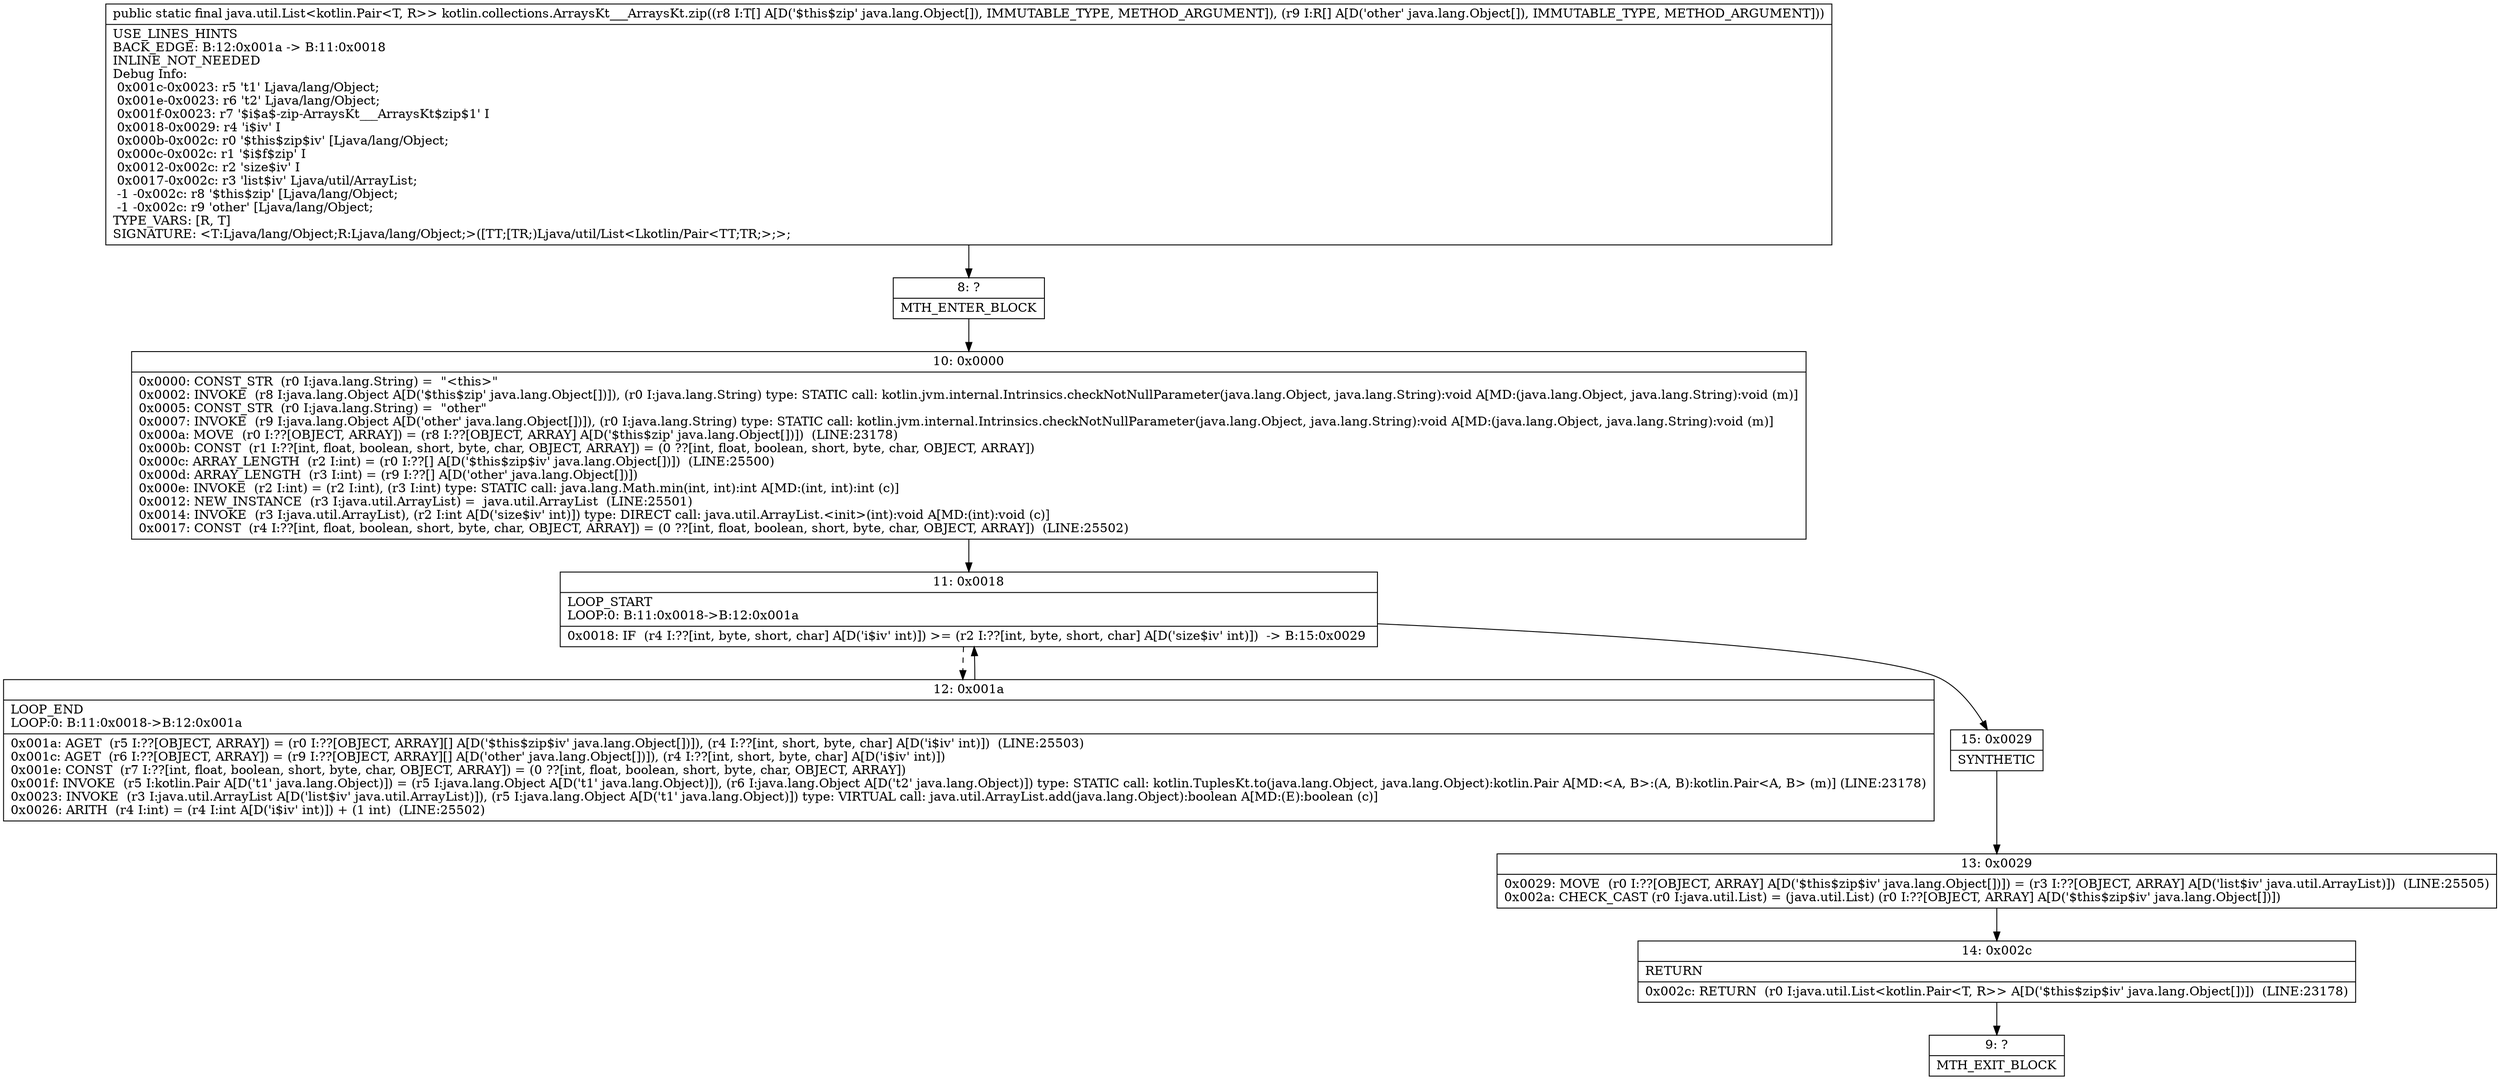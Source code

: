 digraph "CFG forkotlin.collections.ArraysKt___ArraysKt.zip([Ljava\/lang\/Object;[Ljava\/lang\/Object;)Ljava\/util\/List;" {
Node_8 [shape=record,label="{8\:\ ?|MTH_ENTER_BLOCK\l}"];
Node_10 [shape=record,label="{10\:\ 0x0000|0x0000: CONST_STR  (r0 I:java.lang.String) =  \"\<this\>\" \l0x0002: INVOKE  (r8 I:java.lang.Object A[D('$this$zip' java.lang.Object[])]), (r0 I:java.lang.String) type: STATIC call: kotlin.jvm.internal.Intrinsics.checkNotNullParameter(java.lang.Object, java.lang.String):void A[MD:(java.lang.Object, java.lang.String):void (m)]\l0x0005: CONST_STR  (r0 I:java.lang.String) =  \"other\" \l0x0007: INVOKE  (r9 I:java.lang.Object A[D('other' java.lang.Object[])]), (r0 I:java.lang.String) type: STATIC call: kotlin.jvm.internal.Intrinsics.checkNotNullParameter(java.lang.Object, java.lang.String):void A[MD:(java.lang.Object, java.lang.String):void (m)]\l0x000a: MOVE  (r0 I:??[OBJECT, ARRAY]) = (r8 I:??[OBJECT, ARRAY] A[D('$this$zip' java.lang.Object[])])  (LINE:23178)\l0x000b: CONST  (r1 I:??[int, float, boolean, short, byte, char, OBJECT, ARRAY]) = (0 ??[int, float, boolean, short, byte, char, OBJECT, ARRAY]) \l0x000c: ARRAY_LENGTH  (r2 I:int) = (r0 I:??[] A[D('$this$zip$iv' java.lang.Object[])])  (LINE:25500)\l0x000d: ARRAY_LENGTH  (r3 I:int) = (r9 I:??[] A[D('other' java.lang.Object[])]) \l0x000e: INVOKE  (r2 I:int) = (r2 I:int), (r3 I:int) type: STATIC call: java.lang.Math.min(int, int):int A[MD:(int, int):int (c)]\l0x0012: NEW_INSTANCE  (r3 I:java.util.ArrayList) =  java.util.ArrayList  (LINE:25501)\l0x0014: INVOKE  (r3 I:java.util.ArrayList), (r2 I:int A[D('size$iv' int)]) type: DIRECT call: java.util.ArrayList.\<init\>(int):void A[MD:(int):void (c)]\l0x0017: CONST  (r4 I:??[int, float, boolean, short, byte, char, OBJECT, ARRAY]) = (0 ??[int, float, boolean, short, byte, char, OBJECT, ARRAY])  (LINE:25502)\l}"];
Node_11 [shape=record,label="{11\:\ 0x0018|LOOP_START\lLOOP:0: B:11:0x0018\-\>B:12:0x001a\l|0x0018: IF  (r4 I:??[int, byte, short, char] A[D('i$iv' int)]) \>= (r2 I:??[int, byte, short, char] A[D('size$iv' int)])  \-\> B:15:0x0029 \l}"];
Node_12 [shape=record,label="{12\:\ 0x001a|LOOP_END\lLOOP:0: B:11:0x0018\-\>B:12:0x001a\l|0x001a: AGET  (r5 I:??[OBJECT, ARRAY]) = (r0 I:??[OBJECT, ARRAY][] A[D('$this$zip$iv' java.lang.Object[])]), (r4 I:??[int, short, byte, char] A[D('i$iv' int)])  (LINE:25503)\l0x001c: AGET  (r6 I:??[OBJECT, ARRAY]) = (r9 I:??[OBJECT, ARRAY][] A[D('other' java.lang.Object[])]), (r4 I:??[int, short, byte, char] A[D('i$iv' int)]) \l0x001e: CONST  (r7 I:??[int, float, boolean, short, byte, char, OBJECT, ARRAY]) = (0 ??[int, float, boolean, short, byte, char, OBJECT, ARRAY]) \l0x001f: INVOKE  (r5 I:kotlin.Pair A[D('t1' java.lang.Object)]) = (r5 I:java.lang.Object A[D('t1' java.lang.Object)]), (r6 I:java.lang.Object A[D('t2' java.lang.Object)]) type: STATIC call: kotlin.TuplesKt.to(java.lang.Object, java.lang.Object):kotlin.Pair A[MD:\<A, B\>:(A, B):kotlin.Pair\<A, B\> (m)] (LINE:23178)\l0x0023: INVOKE  (r3 I:java.util.ArrayList A[D('list$iv' java.util.ArrayList)]), (r5 I:java.lang.Object A[D('t1' java.lang.Object)]) type: VIRTUAL call: java.util.ArrayList.add(java.lang.Object):boolean A[MD:(E):boolean (c)]\l0x0026: ARITH  (r4 I:int) = (r4 I:int A[D('i$iv' int)]) + (1 int)  (LINE:25502)\l}"];
Node_15 [shape=record,label="{15\:\ 0x0029|SYNTHETIC\l}"];
Node_13 [shape=record,label="{13\:\ 0x0029|0x0029: MOVE  (r0 I:??[OBJECT, ARRAY] A[D('$this$zip$iv' java.lang.Object[])]) = (r3 I:??[OBJECT, ARRAY] A[D('list$iv' java.util.ArrayList)])  (LINE:25505)\l0x002a: CHECK_CAST (r0 I:java.util.List) = (java.util.List) (r0 I:??[OBJECT, ARRAY] A[D('$this$zip$iv' java.lang.Object[])]) \l}"];
Node_14 [shape=record,label="{14\:\ 0x002c|RETURN\l|0x002c: RETURN  (r0 I:java.util.List\<kotlin.Pair\<T, R\>\> A[D('$this$zip$iv' java.lang.Object[])])  (LINE:23178)\l}"];
Node_9 [shape=record,label="{9\:\ ?|MTH_EXIT_BLOCK\l}"];
MethodNode[shape=record,label="{public static final java.util.List\<kotlin.Pair\<T, R\>\> kotlin.collections.ArraysKt___ArraysKt.zip((r8 I:T[] A[D('$this$zip' java.lang.Object[]), IMMUTABLE_TYPE, METHOD_ARGUMENT]), (r9 I:R[] A[D('other' java.lang.Object[]), IMMUTABLE_TYPE, METHOD_ARGUMENT]))  | USE_LINES_HINTS\lBACK_EDGE: B:12:0x001a \-\> B:11:0x0018\lINLINE_NOT_NEEDED\lDebug Info:\l  0x001c\-0x0023: r5 't1' Ljava\/lang\/Object;\l  0x001e\-0x0023: r6 't2' Ljava\/lang\/Object;\l  0x001f\-0x0023: r7 '$i$a$\-zip\-ArraysKt___ArraysKt$zip$1' I\l  0x0018\-0x0029: r4 'i$iv' I\l  0x000b\-0x002c: r0 '$this$zip$iv' [Ljava\/lang\/Object;\l  0x000c\-0x002c: r1 '$i$f$zip' I\l  0x0012\-0x002c: r2 'size$iv' I\l  0x0017\-0x002c: r3 'list$iv' Ljava\/util\/ArrayList;\l  \-1 \-0x002c: r8 '$this$zip' [Ljava\/lang\/Object;\l  \-1 \-0x002c: r9 'other' [Ljava\/lang\/Object;\lTYPE_VARS: [R, T]\lSIGNATURE: \<T:Ljava\/lang\/Object;R:Ljava\/lang\/Object;\>([TT;[TR;)Ljava\/util\/List\<Lkotlin\/Pair\<TT;TR;\>;\>;\l}"];
MethodNode -> Node_8;Node_8 -> Node_10;
Node_10 -> Node_11;
Node_11 -> Node_12[style=dashed];
Node_11 -> Node_15;
Node_12 -> Node_11;
Node_15 -> Node_13;
Node_13 -> Node_14;
Node_14 -> Node_9;
}


